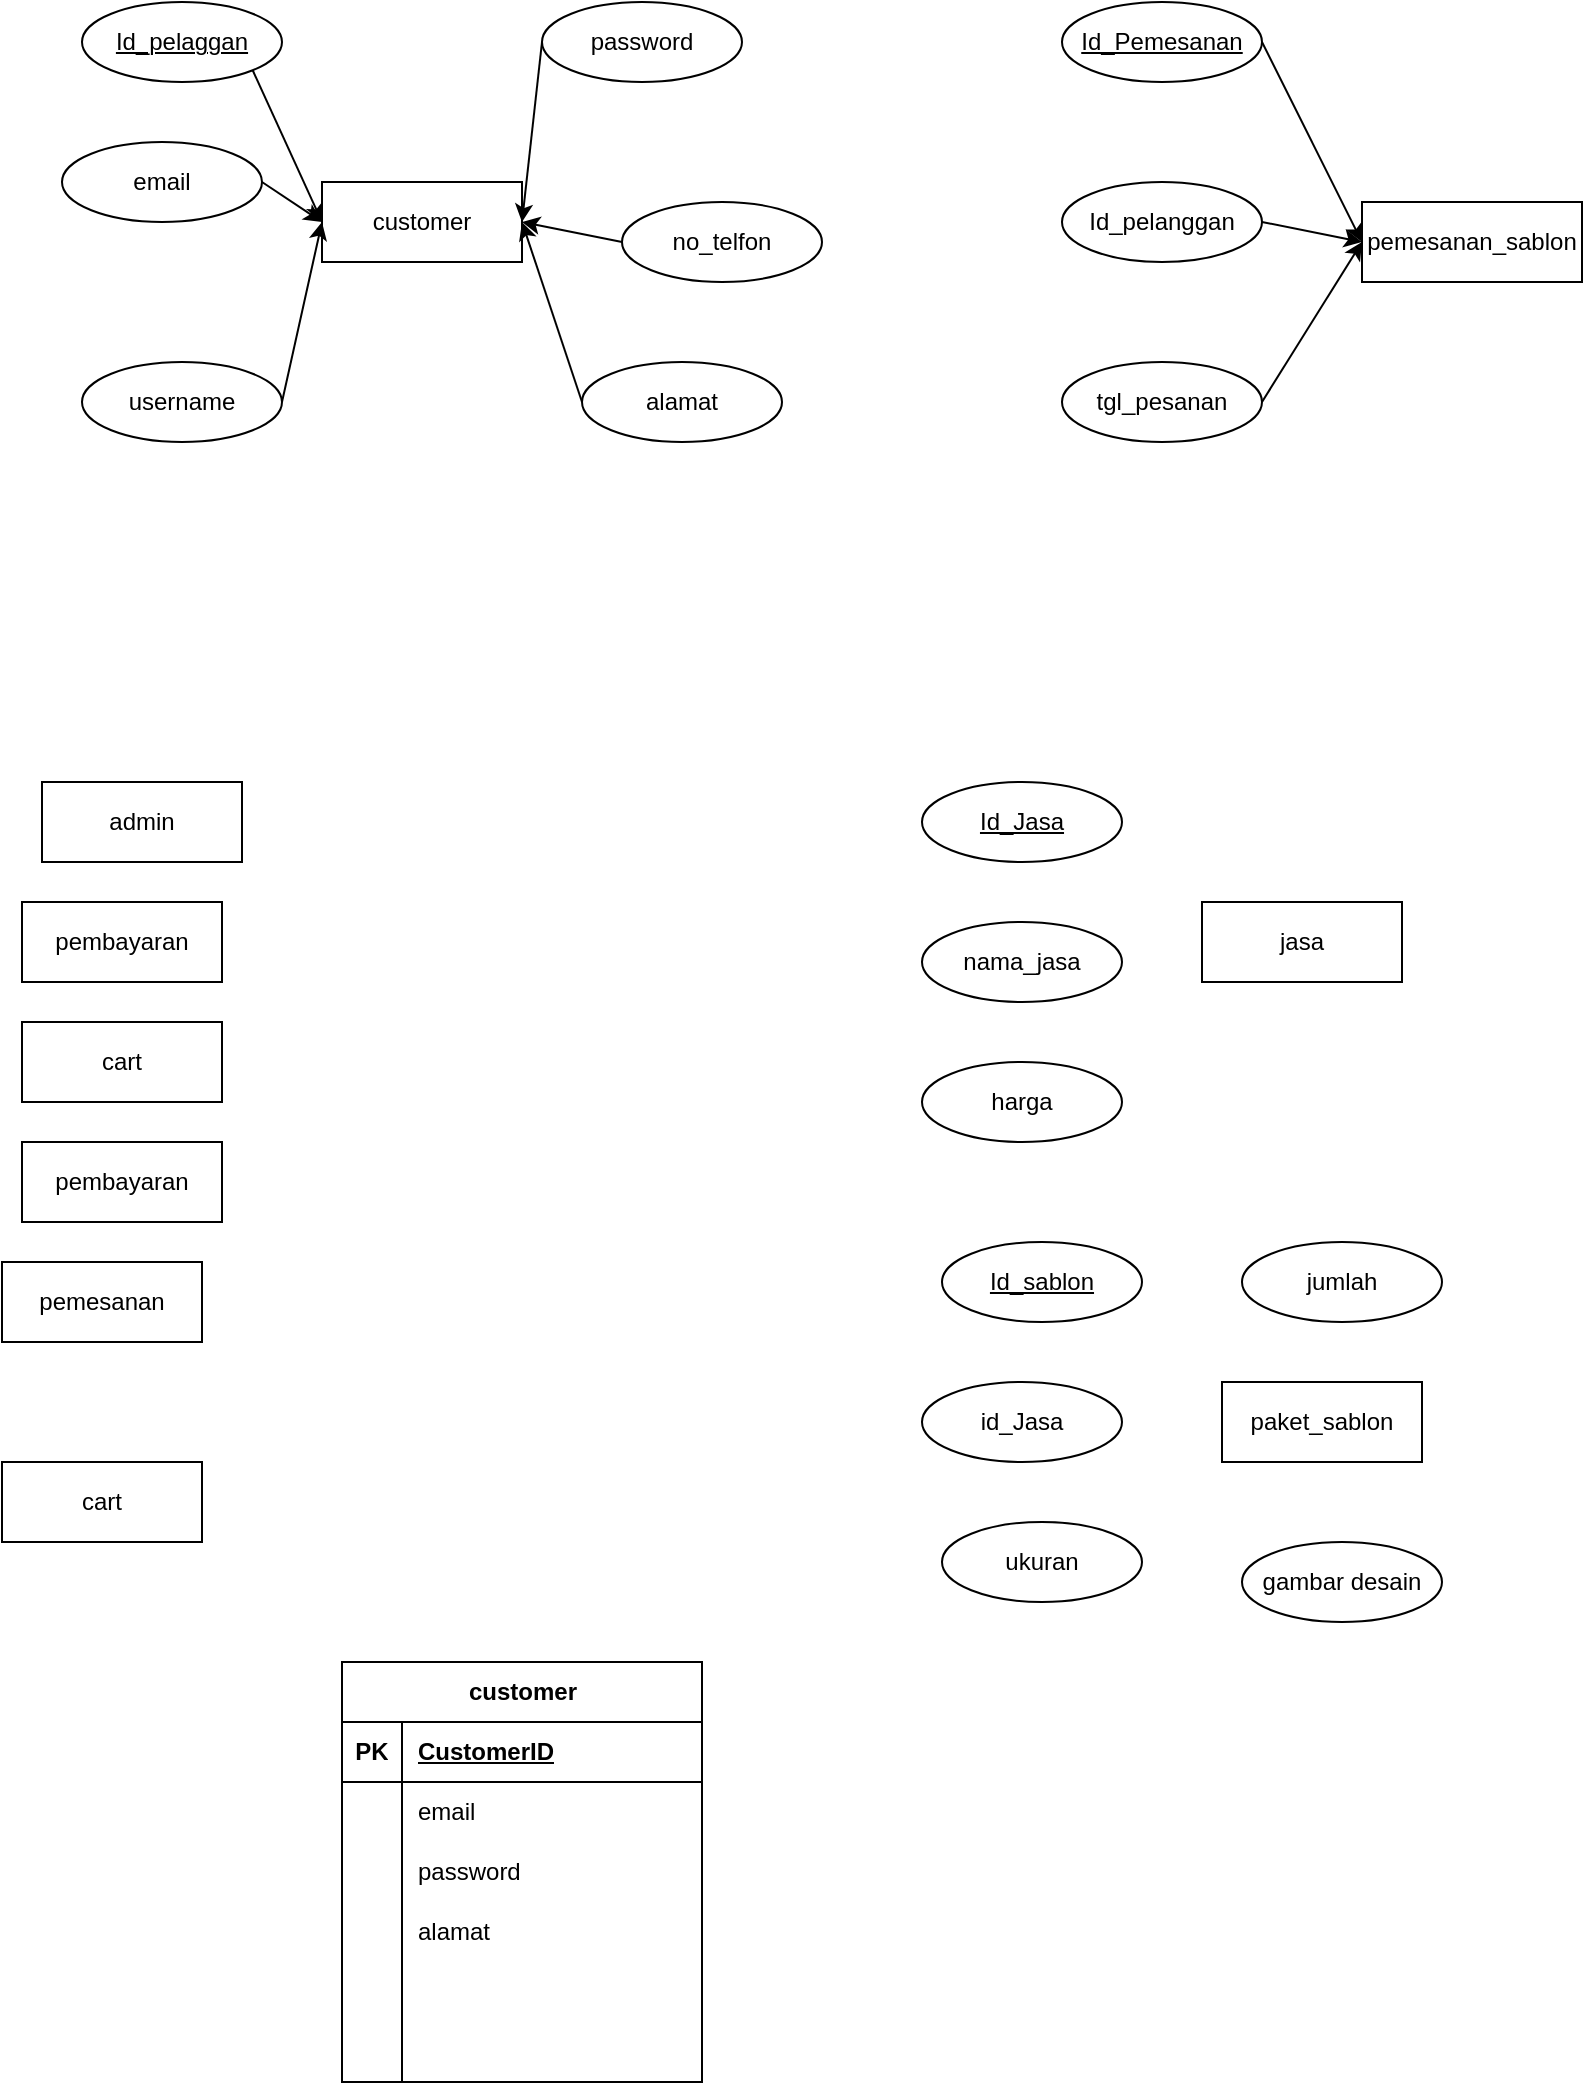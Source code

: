 <mxfile version="21.1.1" type="github">
  <diagram id="R2lEEEUBdFMjLlhIrx00" name="Page-1">
    <mxGraphModel dx="1730" dy="444" grid="1" gridSize="10" guides="1" tooltips="1" connect="1" arrows="1" fold="1" page="1" pageScale="1" pageWidth="850" pageHeight="1100" math="0" shadow="0" extFonts="Permanent Marker^https://fonts.googleapis.com/css?family=Permanent+Marker">
      <root>
        <mxCell id="0" />
        <mxCell id="1" parent="0" />
        <mxCell id="5mV2cB9xephwo2F0kHvx-2" value="customer&lt;br&gt;" style="whiteSpace=wrap;html=1;align=center;" parent="1" vertex="1">
          <mxGeometry x="150" y="140" width="100" height="40" as="geometry" />
        </mxCell>
        <mxCell id="5mV2cB9xephwo2F0kHvx-3" value="admin" style="whiteSpace=wrap;html=1;align=center;" parent="1" vertex="1">
          <mxGeometry x="10" y="440" width="100" height="40" as="geometry" />
        </mxCell>
        <mxCell id="5mV2cB9xephwo2F0kHvx-4" value="jasa" style="whiteSpace=wrap;html=1;align=center;" parent="1" vertex="1">
          <mxGeometry x="590" y="500" width="100" height="40" as="geometry" />
        </mxCell>
        <mxCell id="5mV2cB9xephwo2F0kHvx-5" value="pemesanan" style="whiteSpace=wrap;html=1;align=center;" parent="1" vertex="1">
          <mxGeometry x="-10" y="680" width="100" height="40" as="geometry" />
        </mxCell>
        <mxCell id="5mV2cB9xephwo2F0kHvx-6" value="pemesanan_sablon" style="whiteSpace=wrap;html=1;align=center;" parent="1" vertex="1">
          <mxGeometry x="670" y="150" width="110" height="40" as="geometry" />
        </mxCell>
        <mxCell id="5mV2cB9xephwo2F0kHvx-7" value="pembayaran" style="whiteSpace=wrap;html=1;align=center;" parent="1" vertex="1">
          <mxGeometry y="500" width="100" height="40" as="geometry" />
        </mxCell>
        <mxCell id="5mV2cB9xephwo2F0kHvx-8" value="pembayaran" style="whiteSpace=wrap;html=1;align=center;" parent="1" vertex="1">
          <mxGeometry y="620" width="100" height="40" as="geometry" />
        </mxCell>
        <mxCell id="5mV2cB9xephwo2F0kHvx-9" value="cart" style="whiteSpace=wrap;html=1;align=center;" parent="1" vertex="1">
          <mxGeometry x="-10" y="780" width="100" height="40" as="geometry" />
        </mxCell>
        <mxCell id="5mV2cB9xephwo2F0kHvx-10" value="cart" style="whiteSpace=wrap;html=1;align=center;" parent="1" vertex="1">
          <mxGeometry y="560" width="100" height="40" as="geometry" />
        </mxCell>
        <mxCell id="WgaGpkO2jQIKQM-egrKY-1" value="customer" style="shape=table;startSize=30;container=1;collapsible=1;childLayout=tableLayout;fixedRows=1;rowLines=0;fontStyle=1;align=center;resizeLast=1;html=1;" parent="1" vertex="1">
          <mxGeometry x="160" y="880" width="180" height="210" as="geometry" />
        </mxCell>
        <mxCell id="WgaGpkO2jQIKQM-egrKY-2" value="" style="shape=tableRow;horizontal=0;startSize=0;swimlaneHead=0;swimlaneBody=0;fillColor=none;collapsible=0;dropTarget=0;points=[[0,0.5],[1,0.5]];portConstraint=eastwest;top=0;left=0;right=0;bottom=1;" parent="WgaGpkO2jQIKQM-egrKY-1" vertex="1">
          <mxGeometry y="30" width="180" height="30" as="geometry" />
        </mxCell>
        <mxCell id="WgaGpkO2jQIKQM-egrKY-3" value="PK" style="shape=partialRectangle;connectable=0;fillColor=none;top=0;left=0;bottom=0;right=0;fontStyle=1;overflow=hidden;whiteSpace=wrap;html=1;" parent="WgaGpkO2jQIKQM-egrKY-2" vertex="1">
          <mxGeometry width="30" height="30" as="geometry">
            <mxRectangle width="30" height="30" as="alternateBounds" />
          </mxGeometry>
        </mxCell>
        <mxCell id="WgaGpkO2jQIKQM-egrKY-4" value="CustomerID" style="shape=partialRectangle;connectable=0;fillColor=none;top=0;left=0;bottom=0;right=0;align=left;spacingLeft=6;fontStyle=5;overflow=hidden;whiteSpace=wrap;html=1;" parent="WgaGpkO2jQIKQM-egrKY-2" vertex="1">
          <mxGeometry x="30" width="150" height="30" as="geometry">
            <mxRectangle width="150" height="30" as="alternateBounds" />
          </mxGeometry>
        </mxCell>
        <mxCell id="WgaGpkO2jQIKQM-egrKY-5" value="" style="shape=tableRow;horizontal=0;startSize=0;swimlaneHead=0;swimlaneBody=0;fillColor=none;collapsible=0;dropTarget=0;points=[[0,0.5],[1,0.5]];portConstraint=eastwest;top=0;left=0;right=0;bottom=0;" parent="WgaGpkO2jQIKQM-egrKY-1" vertex="1">
          <mxGeometry y="60" width="180" height="30" as="geometry" />
        </mxCell>
        <mxCell id="WgaGpkO2jQIKQM-egrKY-6" value="" style="shape=partialRectangle;connectable=0;fillColor=none;top=0;left=0;bottom=0;right=0;editable=1;overflow=hidden;whiteSpace=wrap;html=1;" parent="WgaGpkO2jQIKQM-egrKY-5" vertex="1">
          <mxGeometry width="30" height="30" as="geometry">
            <mxRectangle width="30" height="30" as="alternateBounds" />
          </mxGeometry>
        </mxCell>
        <mxCell id="WgaGpkO2jQIKQM-egrKY-7" value="email" style="shape=partialRectangle;connectable=0;fillColor=none;top=0;left=0;bottom=0;right=0;align=left;spacingLeft=6;overflow=hidden;whiteSpace=wrap;html=1;" parent="WgaGpkO2jQIKQM-egrKY-5" vertex="1">
          <mxGeometry x="30" width="150" height="30" as="geometry">
            <mxRectangle width="150" height="30" as="alternateBounds" />
          </mxGeometry>
        </mxCell>
        <mxCell id="WgaGpkO2jQIKQM-egrKY-8" value="" style="shape=tableRow;horizontal=0;startSize=0;swimlaneHead=0;swimlaneBody=0;fillColor=none;collapsible=0;dropTarget=0;points=[[0,0.5],[1,0.5]];portConstraint=eastwest;top=0;left=0;right=0;bottom=0;" parent="WgaGpkO2jQIKQM-egrKY-1" vertex="1">
          <mxGeometry y="90" width="180" height="30" as="geometry" />
        </mxCell>
        <mxCell id="WgaGpkO2jQIKQM-egrKY-9" value="" style="shape=partialRectangle;connectable=0;fillColor=none;top=0;left=0;bottom=0;right=0;editable=1;overflow=hidden;whiteSpace=wrap;html=1;" parent="WgaGpkO2jQIKQM-egrKY-8" vertex="1">
          <mxGeometry width="30" height="30" as="geometry">
            <mxRectangle width="30" height="30" as="alternateBounds" />
          </mxGeometry>
        </mxCell>
        <mxCell id="WgaGpkO2jQIKQM-egrKY-10" value="password" style="shape=partialRectangle;connectable=0;fillColor=none;top=0;left=0;bottom=0;right=0;align=left;spacingLeft=6;overflow=hidden;whiteSpace=wrap;html=1;" parent="WgaGpkO2jQIKQM-egrKY-8" vertex="1">
          <mxGeometry x="30" width="150" height="30" as="geometry">
            <mxRectangle width="150" height="30" as="alternateBounds" />
          </mxGeometry>
        </mxCell>
        <mxCell id="WgaGpkO2jQIKQM-egrKY-11" value="" style="shape=tableRow;horizontal=0;startSize=0;swimlaneHead=0;swimlaneBody=0;fillColor=none;collapsible=0;dropTarget=0;points=[[0,0.5],[1,0.5]];portConstraint=eastwest;top=0;left=0;right=0;bottom=0;" parent="WgaGpkO2jQIKQM-egrKY-1" vertex="1">
          <mxGeometry y="120" width="180" height="30" as="geometry" />
        </mxCell>
        <mxCell id="WgaGpkO2jQIKQM-egrKY-12" value="" style="shape=partialRectangle;connectable=0;fillColor=none;top=0;left=0;bottom=0;right=0;editable=1;overflow=hidden;whiteSpace=wrap;html=1;" parent="WgaGpkO2jQIKQM-egrKY-11" vertex="1">
          <mxGeometry width="30" height="30" as="geometry">
            <mxRectangle width="30" height="30" as="alternateBounds" />
          </mxGeometry>
        </mxCell>
        <mxCell id="WgaGpkO2jQIKQM-egrKY-13" value="alamat" style="shape=partialRectangle;connectable=0;fillColor=none;top=0;left=0;bottom=0;right=0;align=left;spacingLeft=6;overflow=hidden;whiteSpace=wrap;html=1;" parent="WgaGpkO2jQIKQM-egrKY-11" vertex="1">
          <mxGeometry x="30" width="150" height="30" as="geometry">
            <mxRectangle width="150" height="30" as="alternateBounds" />
          </mxGeometry>
        </mxCell>
        <mxCell id="WgaGpkO2jQIKQM-egrKY-30" style="shape=tableRow;horizontal=0;startSize=0;swimlaneHead=0;swimlaneBody=0;fillColor=none;collapsible=0;dropTarget=0;points=[[0,0.5],[1,0.5]];portConstraint=eastwest;top=0;left=0;right=0;bottom=0;" parent="WgaGpkO2jQIKQM-egrKY-1" vertex="1">
          <mxGeometry y="150" width="180" height="30" as="geometry" />
        </mxCell>
        <mxCell id="WgaGpkO2jQIKQM-egrKY-31" style="shape=partialRectangle;connectable=0;fillColor=none;top=0;left=0;bottom=0;right=0;editable=1;overflow=hidden;whiteSpace=wrap;html=1;" parent="WgaGpkO2jQIKQM-egrKY-30" vertex="1">
          <mxGeometry width="30" height="30" as="geometry">
            <mxRectangle width="30" height="30" as="alternateBounds" />
          </mxGeometry>
        </mxCell>
        <mxCell id="WgaGpkO2jQIKQM-egrKY-32" style="shape=partialRectangle;connectable=0;fillColor=none;top=0;left=0;bottom=0;right=0;align=left;spacingLeft=6;overflow=hidden;whiteSpace=wrap;html=1;" parent="WgaGpkO2jQIKQM-egrKY-30" vertex="1">
          <mxGeometry x="30" width="150" height="30" as="geometry">
            <mxRectangle width="150" height="30" as="alternateBounds" />
          </mxGeometry>
        </mxCell>
        <mxCell id="WgaGpkO2jQIKQM-egrKY-33" style="shape=tableRow;horizontal=0;startSize=0;swimlaneHead=0;swimlaneBody=0;fillColor=none;collapsible=0;dropTarget=0;points=[[0,0.5],[1,0.5]];portConstraint=eastwest;top=0;left=0;right=0;bottom=0;" parent="WgaGpkO2jQIKQM-egrKY-1" vertex="1">
          <mxGeometry y="180" width="180" height="30" as="geometry" />
        </mxCell>
        <mxCell id="WgaGpkO2jQIKQM-egrKY-34" style="shape=partialRectangle;connectable=0;fillColor=none;top=0;left=0;bottom=0;right=0;editable=1;overflow=hidden;whiteSpace=wrap;html=1;" parent="WgaGpkO2jQIKQM-egrKY-33" vertex="1">
          <mxGeometry width="30" height="30" as="geometry">
            <mxRectangle width="30" height="30" as="alternateBounds" />
          </mxGeometry>
        </mxCell>
        <mxCell id="WgaGpkO2jQIKQM-egrKY-35" style="shape=partialRectangle;connectable=0;fillColor=none;top=0;left=0;bottom=0;right=0;align=left;spacingLeft=6;overflow=hidden;whiteSpace=wrap;html=1;" parent="WgaGpkO2jQIKQM-egrKY-33" vertex="1">
          <mxGeometry x="30" width="150" height="30" as="geometry">
            <mxRectangle width="150" height="30" as="alternateBounds" />
          </mxGeometry>
        </mxCell>
        <mxCell id="6rPEh_bnvKrcq9A52BbG-6" style="rounded=0;orthogonalLoop=1;jettySize=auto;html=1;exitX=1;exitY=1;exitDx=0;exitDy=0;entryX=0;entryY=0.5;entryDx=0;entryDy=0;" parent="1" source="YTI3r-vrlZ_UczR5QLay-1" target="5mV2cB9xephwo2F0kHvx-2" edge="1">
          <mxGeometry relative="1" as="geometry" />
        </mxCell>
        <mxCell id="YTI3r-vrlZ_UczR5QLay-1" value="Id_pelaggan" style="ellipse;whiteSpace=wrap;html=1;align=center;fontStyle=4;" parent="1" vertex="1">
          <mxGeometry x="30" y="50" width="100" height="40" as="geometry" />
        </mxCell>
        <mxCell id="6rPEh_bnvKrcq9A52BbG-8" style="rounded=0;orthogonalLoop=1;jettySize=auto;html=1;exitX=1;exitY=0.5;exitDx=0;exitDy=0;entryX=0;entryY=0.5;entryDx=0;entryDy=0;" parent="1" source="YTI3r-vrlZ_UczR5QLay-3" target="5mV2cB9xephwo2F0kHvx-2" edge="1">
          <mxGeometry relative="1" as="geometry" />
        </mxCell>
        <mxCell id="YTI3r-vrlZ_UczR5QLay-3" value="username" style="ellipse;whiteSpace=wrap;html=1;align=center;" parent="1" vertex="1">
          <mxGeometry x="30" y="230" width="100" height="40" as="geometry" />
        </mxCell>
        <mxCell id="6rPEh_bnvKrcq9A52BbG-7" style="rounded=0;orthogonalLoop=1;jettySize=auto;html=1;exitX=1;exitY=0.5;exitDx=0;exitDy=0;entryX=0;entryY=0.5;entryDx=0;entryDy=0;" parent="1" source="YTI3r-vrlZ_UczR5QLay-4" target="5mV2cB9xephwo2F0kHvx-2" edge="1">
          <mxGeometry relative="1" as="geometry" />
        </mxCell>
        <mxCell id="YTI3r-vrlZ_UczR5QLay-4" value="email" style="ellipse;whiteSpace=wrap;html=1;align=center;" parent="1" vertex="1">
          <mxGeometry x="20" y="120" width="100" height="40" as="geometry" />
        </mxCell>
        <mxCell id="6rPEh_bnvKrcq9A52BbG-9" style="rounded=0;orthogonalLoop=1;jettySize=auto;html=1;exitX=0;exitY=0.5;exitDx=0;exitDy=0;entryX=1;entryY=0.5;entryDx=0;entryDy=0;" parent="1" source="YTI3r-vrlZ_UczR5QLay-5" target="5mV2cB9xephwo2F0kHvx-2" edge="1">
          <mxGeometry relative="1" as="geometry" />
        </mxCell>
        <mxCell id="YTI3r-vrlZ_UczR5QLay-5" value="password" style="ellipse;whiteSpace=wrap;html=1;align=center;" parent="1" vertex="1">
          <mxGeometry x="260" y="50" width="100" height="40" as="geometry" />
        </mxCell>
        <mxCell id="6rPEh_bnvKrcq9A52BbG-11" style="rounded=0;orthogonalLoop=1;jettySize=auto;html=1;exitX=0;exitY=0.5;exitDx=0;exitDy=0;entryX=1;entryY=0.5;entryDx=0;entryDy=0;" parent="1" source="YTI3r-vrlZ_UczR5QLay-6" target="5mV2cB9xephwo2F0kHvx-2" edge="1">
          <mxGeometry relative="1" as="geometry" />
        </mxCell>
        <mxCell id="YTI3r-vrlZ_UczR5QLay-6" value="alamat" style="ellipse;whiteSpace=wrap;html=1;align=center;" parent="1" vertex="1">
          <mxGeometry x="280" y="230" width="100" height="40" as="geometry" />
        </mxCell>
        <mxCell id="6rPEh_bnvKrcq9A52BbG-10" style="rounded=0;orthogonalLoop=1;jettySize=auto;html=1;exitX=0;exitY=0.5;exitDx=0;exitDy=0;" parent="1" source="YTI3r-vrlZ_UczR5QLay-7" edge="1">
          <mxGeometry relative="1" as="geometry">
            <mxPoint x="250.0" y="160.0" as="targetPoint" />
          </mxGeometry>
        </mxCell>
        <mxCell id="YTI3r-vrlZ_UczR5QLay-7" value="no_telfon" style="ellipse;whiteSpace=wrap;html=1;align=center;" parent="1" vertex="1">
          <mxGeometry x="300" y="150" width="100" height="40" as="geometry" />
        </mxCell>
        <mxCell id="0i90_Ah9qwGSS9QuldRk-1" style="rounded=0;orthogonalLoop=1;jettySize=auto;html=1;exitX=1;exitY=0.5;exitDx=0;exitDy=0;entryX=0;entryY=0.5;entryDx=0;entryDy=0;" edge="1" parent="1" source="YTI3r-vrlZ_UczR5QLay-8" target="5mV2cB9xephwo2F0kHvx-6">
          <mxGeometry relative="1" as="geometry" />
        </mxCell>
        <mxCell id="YTI3r-vrlZ_UczR5QLay-8" value="Id_Pemesanan" style="ellipse;whiteSpace=wrap;html=1;align=center;fontStyle=4;" parent="1" vertex="1">
          <mxGeometry x="520" y="50" width="100" height="40" as="geometry" />
        </mxCell>
        <mxCell id="0i90_Ah9qwGSS9QuldRk-3" style="rounded=0;orthogonalLoop=1;jettySize=auto;html=1;exitX=1;exitY=0.5;exitDx=0;exitDy=0;entryX=0;entryY=0.5;entryDx=0;entryDy=0;" edge="1" parent="1" source="YTI3r-vrlZ_UczR5QLay-9" target="5mV2cB9xephwo2F0kHvx-6">
          <mxGeometry relative="1" as="geometry" />
        </mxCell>
        <mxCell id="YTI3r-vrlZ_UczR5QLay-9" value="tgl_pesanan" style="ellipse;whiteSpace=wrap;html=1;align=center;" parent="1" vertex="1">
          <mxGeometry x="520" y="230" width="100" height="40" as="geometry" />
        </mxCell>
        <mxCell id="0i90_Ah9qwGSS9QuldRk-2" style="rounded=0;orthogonalLoop=1;jettySize=auto;html=1;exitX=1;exitY=0.5;exitDx=0;exitDy=0;" edge="1" parent="1" source="YTI3r-vrlZ_UczR5QLay-10">
          <mxGeometry relative="1" as="geometry">
            <mxPoint x="670" y="170" as="targetPoint" />
          </mxGeometry>
        </mxCell>
        <mxCell id="YTI3r-vrlZ_UczR5QLay-10" value="Id_pelanggan" style="ellipse;whiteSpace=wrap;html=1;align=center;" parent="1" vertex="1">
          <mxGeometry x="520" y="140" width="100" height="40" as="geometry" />
        </mxCell>
        <mxCell id="6rPEh_bnvKrcq9A52BbG-1" value="paket_sablon" style="whiteSpace=wrap;html=1;align=center;" parent="1" vertex="1">
          <mxGeometry x="600" y="740" width="100" height="40" as="geometry" />
        </mxCell>
        <mxCell id="6rPEh_bnvKrcq9A52BbG-2" value="Id_Jasa" style="ellipse;whiteSpace=wrap;html=1;align=center;fontStyle=4;" parent="1" vertex="1">
          <mxGeometry x="450" y="440" width="100" height="40" as="geometry" />
        </mxCell>
        <mxCell id="6rPEh_bnvKrcq9A52BbG-4" value="nama_jasa" style="ellipse;whiteSpace=wrap;html=1;align=center;" parent="1" vertex="1">
          <mxGeometry x="450" y="510" width="100" height="40" as="geometry" />
        </mxCell>
        <mxCell id="6rPEh_bnvKrcq9A52BbG-5" value="harga" style="ellipse;whiteSpace=wrap;html=1;align=center;" parent="1" vertex="1">
          <mxGeometry x="450" y="580" width="100" height="40" as="geometry" />
        </mxCell>
        <mxCell id="6rPEh_bnvKrcq9A52BbG-13" value="Id_sablon" style="ellipse;whiteSpace=wrap;html=1;align=center;fontStyle=4;" parent="1" vertex="1">
          <mxGeometry x="460" y="670" width="100" height="40" as="geometry" />
        </mxCell>
        <mxCell id="6rPEh_bnvKrcq9A52BbG-15" value="id_Jasa" style="ellipse;whiteSpace=wrap;html=1;align=center;" parent="1" vertex="1">
          <mxGeometry x="450" y="740" width="100" height="40" as="geometry" />
        </mxCell>
        <mxCell id="6rPEh_bnvKrcq9A52BbG-16" value="ukuran" style="ellipse;whiteSpace=wrap;html=1;align=center;" parent="1" vertex="1">
          <mxGeometry x="460" y="810" width="100" height="40" as="geometry" />
        </mxCell>
        <mxCell id="6rPEh_bnvKrcq9A52BbG-17" value="jumlah" style="ellipse;whiteSpace=wrap;html=1;align=center;" parent="1" vertex="1">
          <mxGeometry x="610" y="670" width="100" height="40" as="geometry" />
        </mxCell>
        <mxCell id="6rPEh_bnvKrcq9A52BbG-18" value="gambar desain" style="ellipse;whiteSpace=wrap;html=1;align=center;" parent="1" vertex="1">
          <mxGeometry x="610" y="820" width="100" height="40" as="geometry" />
        </mxCell>
      </root>
    </mxGraphModel>
  </diagram>
</mxfile>
